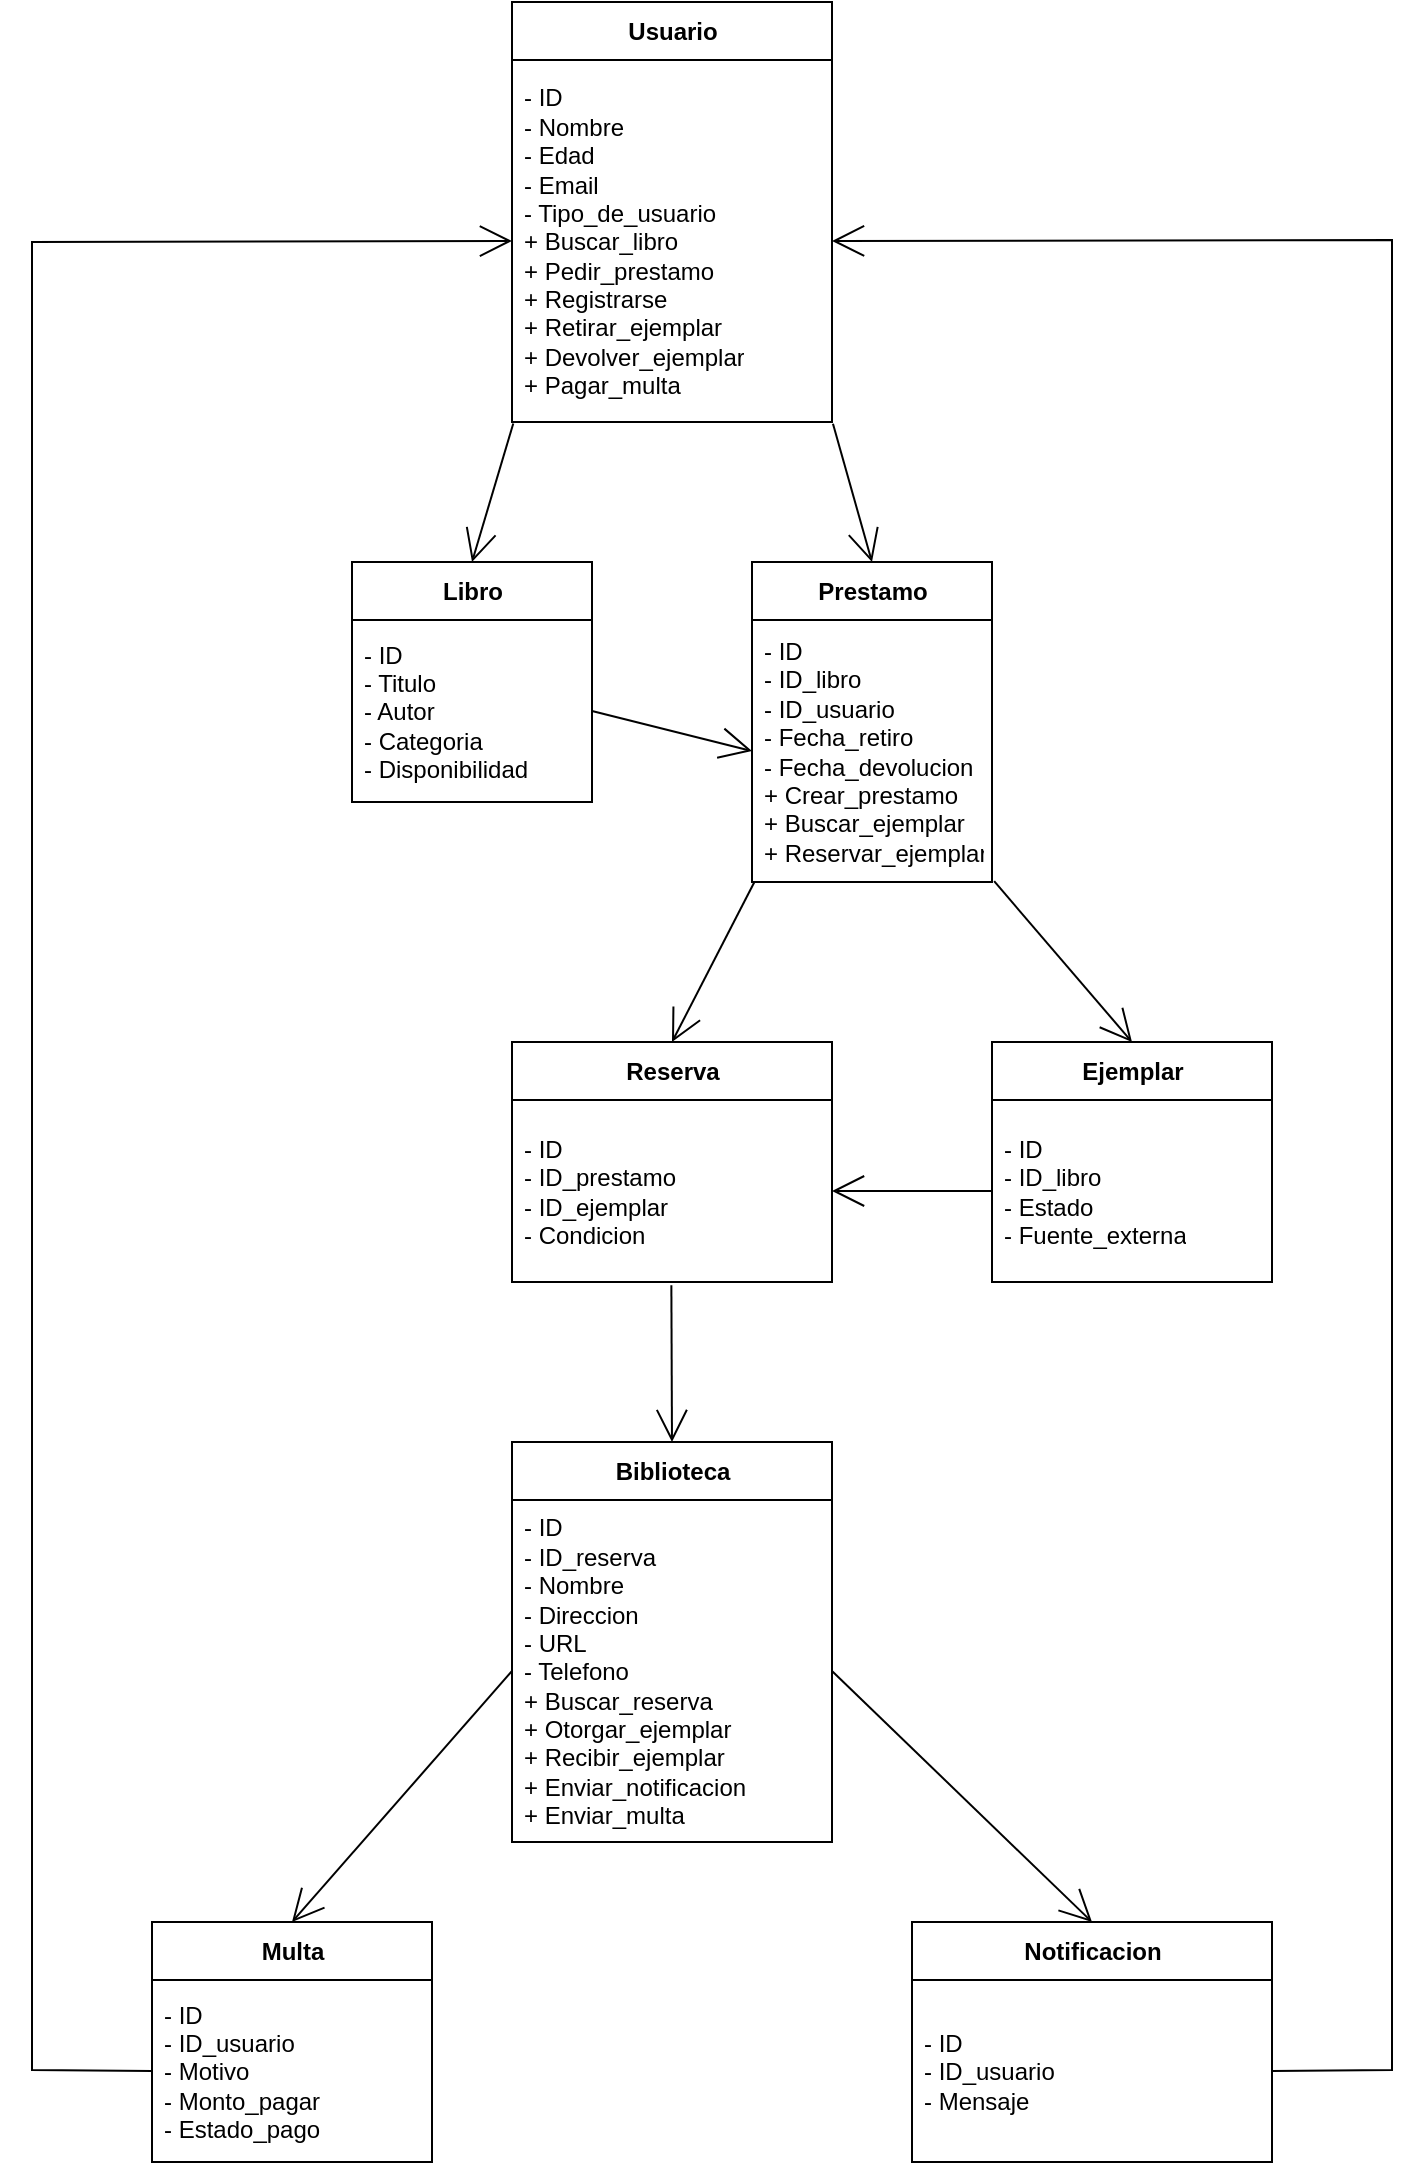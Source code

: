 <mxfile version="20.2.3" type="device"><diagram name="Page-1" id="b5b7bab2-c9e2-2cf4-8b2a-24fd1a2a6d21"><mxGraphModel dx="926" dy="984" grid="1" gridSize="10" guides="1" tooltips="1" connect="1" arrows="1" fold="1" page="1" pageScale="1" pageWidth="827" pageHeight="1169" background="none" math="0" shadow="0"><root><mxCell id="0"/><mxCell id="1" parent="0"/><mxCell id="E58V8eiXqK8xdeJjN3Ta-1" value="Notificacion" style="swimlane;fontStyle=1;align=center;verticalAlign=middle;childLayout=stackLayout;horizontal=1;startSize=29;horizontalStack=0;resizeParent=1;resizeParentMax=0;resizeLast=0;collapsible=0;marginBottom=0;html=1;hachureGap=4;" parent="1" vertex="1"><mxGeometry x="520" y="1000" width="180" height="120" as="geometry"/></mxCell><mxCell id="E58V8eiXqK8xdeJjN3Ta-3" value="- ID&lt;br&gt;- ID_usuario&lt;br&gt;- Mensaje" style="text;html=1;strokeColor=none;fillColor=none;align=left;verticalAlign=middle;spacingLeft=4;spacingRight=4;overflow=hidden;rotatable=0;points=[[0,0.5],[1,0.5]];portConstraint=eastwest;hachureGap=4;" parent="E58V8eiXqK8xdeJjN3Ta-1" vertex="1"><mxGeometry y="29" width="180" height="91" as="geometry"/></mxCell><mxCell id="E58V8eiXqK8xdeJjN3Ta-7" value="Ejemplar" style="swimlane;fontStyle=1;align=center;verticalAlign=middle;childLayout=stackLayout;horizontal=1;startSize=29;horizontalStack=0;resizeParent=1;resizeParentMax=0;resizeLast=0;collapsible=0;marginBottom=0;html=1;hachureGap=4;" parent="1" vertex="1"><mxGeometry x="560" y="560" width="140" height="120" as="geometry"/></mxCell><mxCell id="E58V8eiXqK8xdeJjN3Ta-9" value="- ID&lt;br&gt;- ID_libro&lt;br&gt;- Estado&lt;br&gt;- Fuente_externa" style="text;html=1;strokeColor=none;fillColor=none;align=left;verticalAlign=middle;spacingLeft=4;spacingRight=4;overflow=hidden;rotatable=0;points=[[0,0.5],[1,0.5]];portConstraint=eastwest;hachureGap=4;" parent="E58V8eiXqK8xdeJjN3Ta-7" vertex="1"><mxGeometry y="29" width="140" height="91" as="geometry"/></mxCell><mxCell id="NZ8ClY0sju3O0l4Vu4lj-9" value="" style="edgeStyle=none;curved=1;rounded=0;orthogonalLoop=1;jettySize=auto;html=1;endArrow=open;startSize=14;endSize=14;sourcePerimeterSpacing=8;targetPerimeterSpacing=8;exitX=1.003;exitY=1.005;exitDx=0;exitDy=0;exitPerimeter=0;entryX=0.5;entryY=0;entryDx=0;entryDy=0;" parent="1" source="E58V8eiXqK8xdeJjN3Ta-12" target="E58V8eiXqK8xdeJjN3Ta-19" edge="1"><mxGeometry relative="1" as="geometry"/></mxCell><mxCell id="E58V8eiXqK8xdeJjN3Ta-10" value="Usuario" style="swimlane;fontStyle=1;align=center;verticalAlign=middle;childLayout=stackLayout;horizontal=1;startSize=29;horizontalStack=0;resizeParent=1;resizeParentMax=0;resizeLast=0;collapsible=0;marginBottom=0;html=1;hachureGap=4;" parent="1" vertex="1"><mxGeometry x="320" y="40" width="160" height="210" as="geometry"/></mxCell><mxCell id="E58V8eiXqK8xdeJjN3Ta-12" value="- ID&lt;br&gt;- Nombre&lt;br&gt;- Edad&lt;br&gt;- Email&lt;br&gt;- Tipo_de_usuario&lt;br&gt;+ Buscar_libro&lt;br&gt;+ Pedir_prestamo&lt;br&gt;+ Registrarse&lt;br&gt;+ Retirar_ejemplar&lt;br&gt;+ Devolver_ejemplar&lt;br&gt;+ Pagar_multa" style="text;html=1;strokeColor=none;fillColor=none;align=left;verticalAlign=middle;spacingLeft=4;spacingRight=4;overflow=hidden;rotatable=0;points=[[0,0.5],[1,0.5]];portConstraint=eastwest;hachureGap=4;" parent="E58V8eiXqK8xdeJjN3Ta-10" vertex="1"><mxGeometry y="29" width="160" height="181" as="geometry"/></mxCell><mxCell id="NZ8ClY0sju3O0l4Vu4lj-11" style="edgeStyle=none;curved=1;rounded=0;orthogonalLoop=1;jettySize=auto;html=1;exitX=0.009;exitY=1.002;exitDx=0;exitDy=0;entryX=0.5;entryY=0;entryDx=0;entryDy=0;endArrow=open;startSize=14;endSize=14;sourcePerimeterSpacing=8;targetPerimeterSpacing=8;exitPerimeter=0;" parent="1" source="E58V8eiXqK8xdeJjN3Ta-21" target="E58V8eiXqK8xdeJjN3Ta-16" edge="1"><mxGeometry relative="1" as="geometry"/></mxCell><mxCell id="NZ8ClY0sju3O0l4Vu4lj-12" value="" style="edgeStyle=none;curved=1;rounded=0;orthogonalLoop=1;jettySize=auto;html=1;endArrow=open;startSize=14;endSize=14;sourcePerimeterSpacing=8;targetPerimeterSpacing=8;exitX=0.498;exitY=1.018;exitDx=0;exitDy=0;exitPerimeter=0;entryX=0.5;entryY=0;entryDx=0;entryDy=0;" parent="1" source="E58V8eiXqK8xdeJjN3Ta-18" target="E58V8eiXqK8xdeJjN3Ta-31" edge="1"><mxGeometry relative="1" as="geometry"/></mxCell><mxCell id="E58V8eiXqK8xdeJjN3Ta-16" value="Reserva" style="swimlane;fontStyle=1;align=center;verticalAlign=middle;childLayout=stackLayout;horizontal=1;startSize=29;horizontalStack=0;resizeParent=1;resizeParentMax=0;resizeLast=0;collapsible=0;marginBottom=0;html=1;hachureGap=4;" parent="1" vertex="1"><mxGeometry x="320" y="560" width="160" height="120" as="geometry"/></mxCell><mxCell id="E58V8eiXqK8xdeJjN3Ta-18" value="- ID&lt;br&gt;- ID_prestamo&lt;br&gt;- ID_ejemplar&lt;br&gt;- Condicion" style="text;html=1;strokeColor=none;fillColor=none;align=left;verticalAlign=middle;spacingLeft=4;spacingRight=4;overflow=hidden;rotatable=0;points=[[0,0.5],[1,0.5]];portConstraint=eastwest;hachureGap=4;" parent="E58V8eiXqK8xdeJjN3Ta-16" vertex="1"><mxGeometry y="29" width="160" height="91" as="geometry"/></mxCell><mxCell id="E58V8eiXqK8xdeJjN3Ta-19" value="Prestamo" style="swimlane;fontStyle=1;align=center;verticalAlign=middle;childLayout=stackLayout;horizontal=1;startSize=29;horizontalStack=0;resizeParent=1;resizeParentMax=0;resizeLast=0;collapsible=0;marginBottom=0;html=1;hachureGap=4;" parent="1" vertex="1"><mxGeometry x="440" y="320" width="120" height="160" as="geometry"/></mxCell><mxCell id="E58V8eiXqK8xdeJjN3Ta-21" value="- ID&lt;br&gt;- ID_libro&lt;br&gt;- ID_usuario&lt;br&gt;- Fecha_retiro&lt;br&gt;- Fecha_devolucion&lt;br&gt;+ Crear_prestamo&lt;br&gt;+ Buscar_ejemplar&lt;br&gt;+ Reservar_ejemplar" style="text;html=1;strokeColor=none;fillColor=none;align=left;verticalAlign=middle;spacingLeft=4;spacingRight=4;overflow=hidden;rotatable=0;points=[[0,0.5],[1,0.5]];portConstraint=eastwest;hachureGap=4;" parent="E58V8eiXqK8xdeJjN3Ta-19" vertex="1"><mxGeometry y="29" width="120" height="131" as="geometry"/></mxCell><mxCell id="E58V8eiXqK8xdeJjN3Ta-22" value="Libro" style="swimlane;fontStyle=1;align=center;verticalAlign=middle;childLayout=stackLayout;horizontal=1;startSize=29;horizontalStack=0;resizeParent=1;resizeParentMax=0;resizeLast=0;collapsible=0;marginBottom=0;html=1;hachureGap=4;" parent="1" vertex="1"><mxGeometry x="240" y="320" width="120" height="120" as="geometry"/></mxCell><mxCell id="E58V8eiXqK8xdeJjN3Ta-24" value="- ID&lt;br&gt;- Titulo&lt;br&gt;- Autor&lt;br&gt;- Categoria&lt;br&gt;- Disponibilidad" style="text;html=1;strokeColor=none;fillColor=none;align=left;verticalAlign=middle;spacingLeft=4;spacingRight=4;overflow=hidden;rotatable=0;points=[[0,0.5],[1,0.5]];portConstraint=eastwest;hachureGap=4;" parent="E58V8eiXqK8xdeJjN3Ta-22" vertex="1"><mxGeometry y="29" width="120" height="91" as="geometry"/></mxCell><mxCell id="E58V8eiXqK8xdeJjN3Ta-25" value="Multa" style="swimlane;fontStyle=1;align=center;verticalAlign=middle;childLayout=stackLayout;horizontal=1;startSize=29;horizontalStack=0;resizeParent=1;resizeParentMax=0;resizeLast=0;collapsible=0;marginBottom=0;html=1;hachureGap=4;" parent="1" vertex="1"><mxGeometry x="140" y="1000" width="140" height="120" as="geometry"/></mxCell><mxCell id="E58V8eiXqK8xdeJjN3Ta-27" value="- ID&lt;br&gt;- ID_usuario&lt;br&gt;- Motivo&lt;br&gt;- Monto_pagar&lt;br&gt;- Estado_pago" style="text;html=1;strokeColor=none;fillColor=none;align=left;verticalAlign=middle;spacingLeft=4;spacingRight=4;overflow=hidden;rotatable=0;points=[[0,0.5],[1,0.5]];portConstraint=eastwest;hachureGap=4;" parent="E58V8eiXqK8xdeJjN3Ta-25" vertex="1"><mxGeometry y="29" width="140" height="91" as="geometry"/></mxCell><mxCell id="E58V8eiXqK8xdeJjN3Ta-31" value="Biblioteca" style="swimlane;fontStyle=1;align=center;verticalAlign=middle;childLayout=stackLayout;horizontal=1;startSize=29;horizontalStack=0;resizeParent=1;resizeParentMax=0;resizeLast=0;collapsible=0;marginBottom=0;html=1;hachureGap=4;" parent="1" vertex="1"><mxGeometry x="320" y="760" width="160" height="200" as="geometry"/></mxCell><mxCell id="E58V8eiXqK8xdeJjN3Ta-33" value="- ID&lt;br&gt;- ID_reserva&lt;br&gt;- Nombre&lt;br&gt;- Direccion&lt;br&gt;- URL&lt;br&gt;- Telefono&lt;br&gt;+ Buscar_reserva&lt;br&gt;+ Otorgar_ejemplar&lt;br&gt;+ Recibir_ejemplar&lt;br&gt;+ Enviar_notificacion&lt;br&gt;+ Enviar_multa" style="text;html=1;strokeColor=none;fillColor=none;align=left;verticalAlign=middle;spacingLeft=4;spacingRight=4;overflow=hidden;rotatable=0;points=[[0,0.5],[1,0.5]];portConstraint=eastwest;hachureGap=4;" parent="E58V8eiXqK8xdeJjN3Ta-31" vertex="1"><mxGeometry y="29" width="160" height="171" as="geometry"/></mxCell><mxCell id="E58V8eiXqK8xdeJjN3Ta-68" style="edgeStyle=none;rounded=0;orthogonalLoop=1;jettySize=auto;html=1;exitX=1;exitY=0.5;exitDx=0;exitDy=0;endArrow=open;startSize=14;endSize=14;sourcePerimeterSpacing=8;targetPerimeterSpacing=8;entryX=1;entryY=0.5;entryDx=0;entryDy=0;" parent="1" source="E58V8eiXqK8xdeJjN3Ta-3" target="E58V8eiXqK8xdeJjN3Ta-12" edge="1"><mxGeometry relative="1" as="geometry"><mxPoint x="440" y="160" as="targetPoint"/><Array as="points"><mxPoint x="760" y="1074"/><mxPoint x="760" y="159"/></Array></mxGeometry></mxCell><mxCell id="E58V8eiXqK8xdeJjN3Ta-69" style="edgeStyle=none;rounded=0;orthogonalLoop=1;jettySize=auto;html=1;exitX=0;exitY=0.5;exitDx=0;exitDy=0;entryX=0;entryY=0.5;entryDx=0;entryDy=0;endArrow=open;startSize=14;endSize=14;sourcePerimeterSpacing=8;targetPerimeterSpacing=8;" parent="1" source="E58V8eiXqK8xdeJjN3Ta-27" target="E58V8eiXqK8xdeJjN3Ta-12" edge="1"><mxGeometry relative="1" as="geometry"><Array as="points"><mxPoint x="80" y="1074"/><mxPoint x="80" y="160"/></Array></mxGeometry></mxCell><mxCell id="NZ8ClY0sju3O0l4Vu4lj-1" value="" style="edgeStyle=none;curved=1;rounded=0;orthogonalLoop=1;jettySize=auto;html=1;endArrow=open;startSize=14;endSize=14;sourcePerimeterSpacing=8;targetPerimeterSpacing=8;entryX=0.5;entryY=0;entryDx=0;entryDy=0;exitX=0.004;exitY=1.004;exitDx=0;exitDy=0;exitPerimeter=0;" parent="1" source="E58V8eiXqK8xdeJjN3Ta-12" target="E58V8eiXqK8xdeJjN3Ta-22" edge="1"><mxGeometry relative="1" as="geometry"/></mxCell><mxCell id="NZ8ClY0sju3O0l4Vu4lj-7" value="" style="edgeStyle=none;curved=1;rounded=0;orthogonalLoop=1;jettySize=auto;html=1;endArrow=open;startSize=14;endSize=14;sourcePerimeterSpacing=8;targetPerimeterSpacing=8;entryX=0.5;entryY=0;entryDx=0;entryDy=0;exitX=1.009;exitY=0.997;exitDx=0;exitDy=0;exitPerimeter=0;" parent="1" source="E58V8eiXqK8xdeJjN3Ta-21" target="E58V8eiXqK8xdeJjN3Ta-7" edge="1"><mxGeometry relative="1" as="geometry"/></mxCell><mxCell id="NZ8ClY0sju3O0l4Vu4lj-16" style="edgeStyle=none;rounded=0;orthogonalLoop=1;jettySize=auto;html=1;exitX=0;exitY=0.5;exitDx=0;exitDy=0;entryX=0.5;entryY=0;entryDx=0;entryDy=0;endArrow=open;startSize=14;endSize=14;sourcePerimeterSpacing=8;targetPerimeterSpacing=8;" parent="1" source="E58V8eiXqK8xdeJjN3Ta-33" target="E58V8eiXqK8xdeJjN3Ta-25" edge="1"><mxGeometry relative="1" as="geometry"/></mxCell><mxCell id="NZ8ClY0sju3O0l4Vu4lj-17" style="edgeStyle=none;rounded=0;orthogonalLoop=1;jettySize=auto;html=1;exitX=1;exitY=0.5;exitDx=0;exitDy=0;entryX=0.5;entryY=0;entryDx=0;entryDy=0;endArrow=open;startSize=14;endSize=14;sourcePerimeterSpacing=8;targetPerimeterSpacing=8;" parent="1" source="E58V8eiXqK8xdeJjN3Ta-33" target="E58V8eiXqK8xdeJjN3Ta-1" edge="1"><mxGeometry relative="1" as="geometry"/></mxCell><mxCell id="NZ8ClY0sju3O0l4Vu4lj-18" value="" style="edgeStyle=none;rounded=0;orthogonalLoop=1;jettySize=auto;html=1;endArrow=open;startSize=14;endSize=14;sourcePerimeterSpacing=8;targetPerimeterSpacing=8;exitX=1;exitY=0.5;exitDx=0;exitDy=0;entryX=0;entryY=0.5;entryDx=0;entryDy=0;" parent="1" source="E58V8eiXqK8xdeJjN3Ta-24" target="E58V8eiXqK8xdeJjN3Ta-21" edge="1"><mxGeometry relative="1" as="geometry"/></mxCell><mxCell id="NZ8ClY0sju3O0l4Vu4lj-19" value="" style="edgeStyle=none;rounded=0;orthogonalLoop=1;jettySize=auto;html=1;fontSize=10;endArrow=open;startSize=14;endSize=14;sourcePerimeterSpacing=8;targetPerimeterSpacing=8;entryX=1;entryY=0.5;entryDx=0;entryDy=0;exitX=0;exitY=0.5;exitDx=0;exitDy=0;" parent="1" source="E58V8eiXqK8xdeJjN3Ta-9" target="E58V8eiXqK8xdeJjN3Ta-18" edge="1"><mxGeometry relative="1" as="geometry"/></mxCell></root></mxGraphModel></diagram></mxfile>